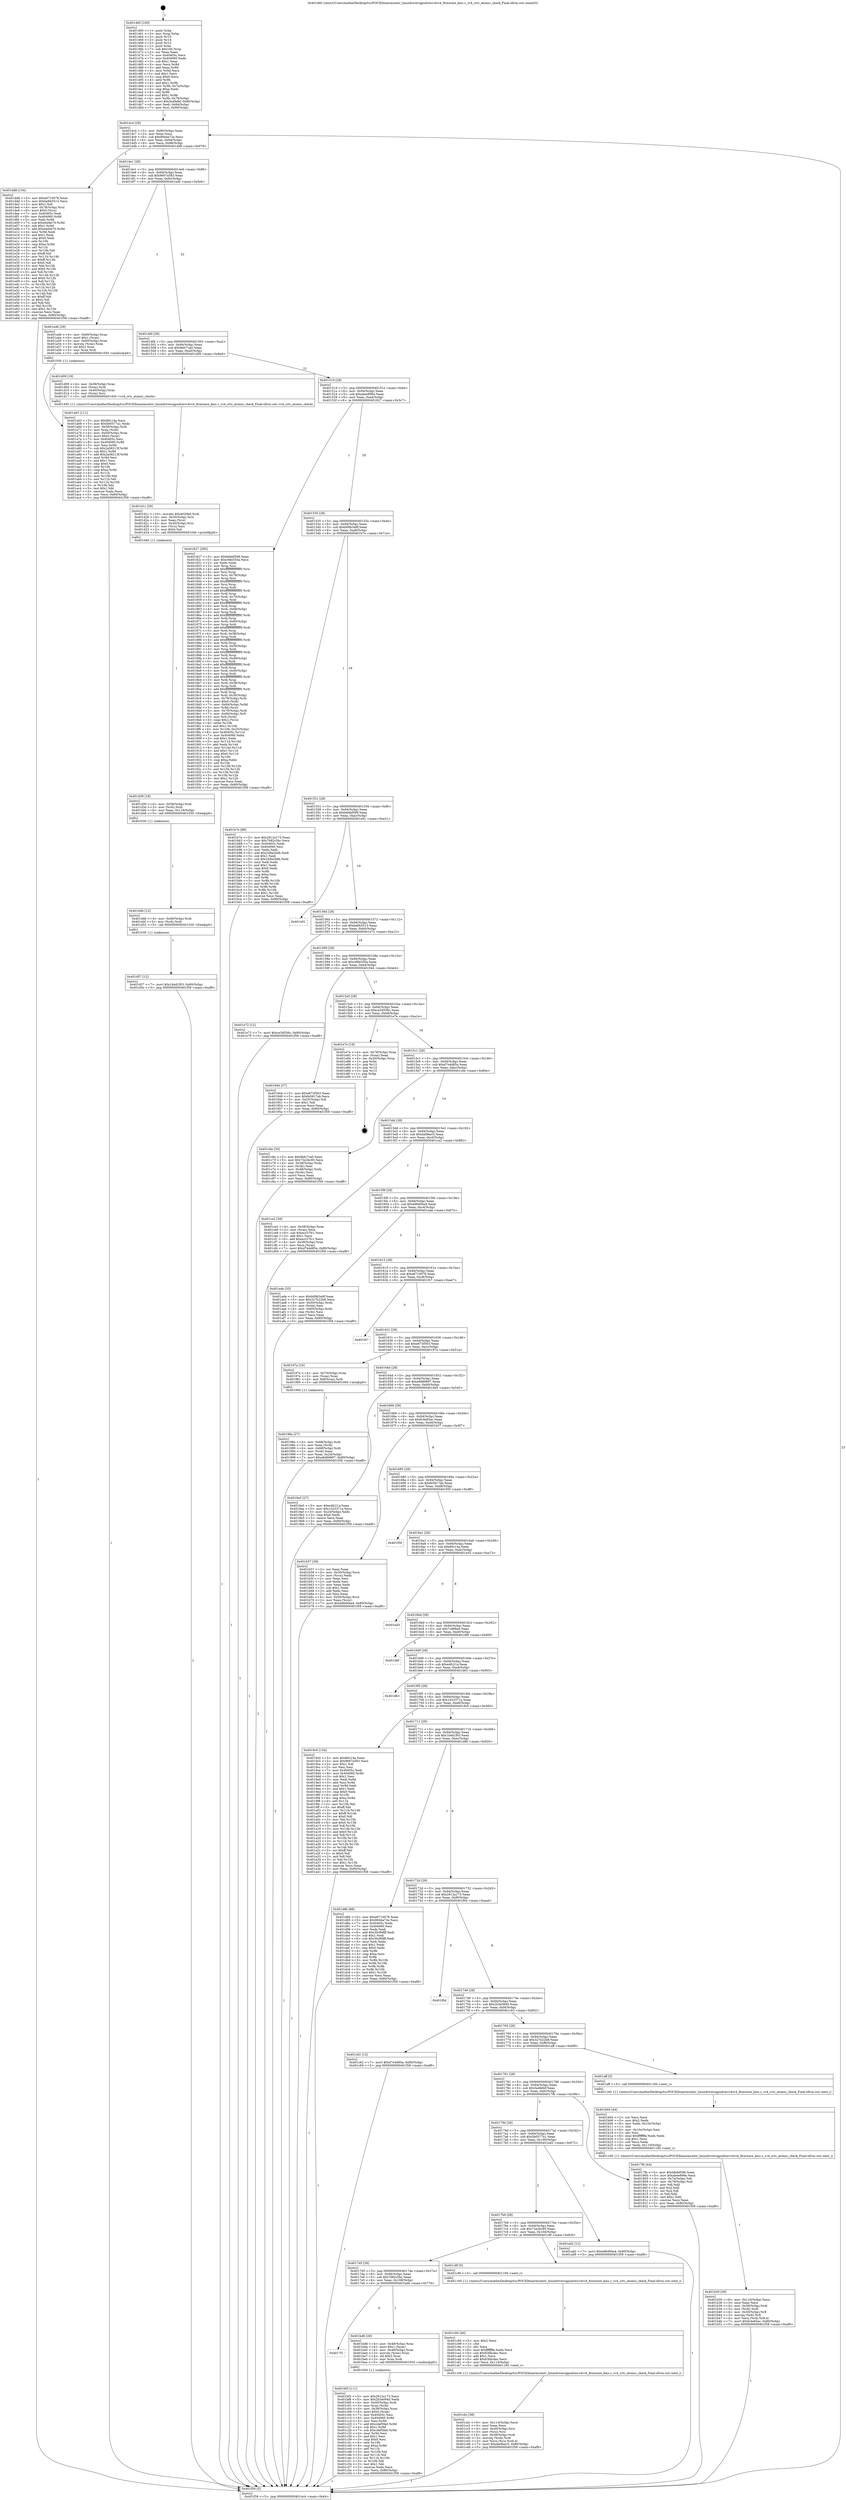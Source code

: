 digraph "0x401460" {
  label = "0x401460 (/mnt/c/Users/mathe/Desktop/tcc/POCII/binaries/extr_linuxdriversgpudrmvc4vc4_firmware_kms.c_vc4_crtc_atomic_check_Final-ollvm.out::main(0))"
  labelloc = "t"
  node[shape=record]

  Entry [label="",width=0.3,height=0.3,shape=circle,fillcolor=black,style=filled]
  "0x4014c4" [label="{
     0x4014c4 [29]\l
     | [instrs]\l
     &nbsp;&nbsp;0x4014c4 \<+3\>: mov -0x80(%rbp),%eax\l
     &nbsp;&nbsp;0x4014c7 \<+2\>: mov %eax,%ecx\l
     &nbsp;&nbsp;0x4014c9 \<+6\>: sub $0x90d4a72e,%ecx\l
     &nbsp;&nbsp;0x4014cf \<+6\>: mov %eax,-0x94(%rbp)\l
     &nbsp;&nbsp;0x4014d5 \<+6\>: mov %ecx,-0x98(%rbp)\l
     &nbsp;&nbsp;0x4014db \<+6\>: je 0000000000401dd8 \<main+0x978\>\l
  }"]
  "0x401dd8" [label="{
     0x401dd8 [154]\l
     | [instrs]\l
     &nbsp;&nbsp;0x401dd8 \<+5\>: mov $0xe6710078,%eax\l
     &nbsp;&nbsp;0x401ddd \<+5\>: mov $0xbe6b5513,%ecx\l
     &nbsp;&nbsp;0x401de2 \<+2\>: mov $0x1,%dl\l
     &nbsp;&nbsp;0x401de4 \<+4\>: mov -0x78(%rbp),%rsi\l
     &nbsp;&nbsp;0x401de8 \<+6\>: movl $0x0,(%rsi)\l
     &nbsp;&nbsp;0x401dee \<+7\>: mov 0x40405c,%edi\l
     &nbsp;&nbsp;0x401df5 \<+8\>: mov 0x404060,%r8d\l
     &nbsp;&nbsp;0x401dfd \<+3\>: mov %edi,%r9d\l
     &nbsp;&nbsp;0x401e00 \<+7\>: sub $0xe4d4e70,%r9d\l
     &nbsp;&nbsp;0x401e07 \<+4\>: sub $0x1,%r9d\l
     &nbsp;&nbsp;0x401e0b \<+7\>: add $0xe4d4e70,%r9d\l
     &nbsp;&nbsp;0x401e12 \<+4\>: imul %r9d,%edi\l
     &nbsp;&nbsp;0x401e16 \<+3\>: and $0x1,%edi\l
     &nbsp;&nbsp;0x401e19 \<+3\>: cmp $0x0,%edi\l
     &nbsp;&nbsp;0x401e1c \<+4\>: sete %r10b\l
     &nbsp;&nbsp;0x401e20 \<+4\>: cmp $0xa,%r8d\l
     &nbsp;&nbsp;0x401e24 \<+4\>: setl %r11b\l
     &nbsp;&nbsp;0x401e28 \<+3\>: mov %r10b,%bl\l
     &nbsp;&nbsp;0x401e2b \<+3\>: xor $0xff,%bl\l
     &nbsp;&nbsp;0x401e2e \<+3\>: mov %r11b,%r14b\l
     &nbsp;&nbsp;0x401e31 \<+4\>: xor $0xff,%r14b\l
     &nbsp;&nbsp;0x401e35 \<+3\>: xor $0x0,%dl\l
     &nbsp;&nbsp;0x401e38 \<+3\>: mov %bl,%r15b\l
     &nbsp;&nbsp;0x401e3b \<+4\>: and $0x0,%r15b\l
     &nbsp;&nbsp;0x401e3f \<+3\>: and %dl,%r10b\l
     &nbsp;&nbsp;0x401e42 \<+3\>: mov %r14b,%r12b\l
     &nbsp;&nbsp;0x401e45 \<+4\>: and $0x0,%r12b\l
     &nbsp;&nbsp;0x401e49 \<+3\>: and %dl,%r11b\l
     &nbsp;&nbsp;0x401e4c \<+3\>: or %r10b,%r15b\l
     &nbsp;&nbsp;0x401e4f \<+3\>: or %r11b,%r12b\l
     &nbsp;&nbsp;0x401e52 \<+3\>: xor %r12b,%r15b\l
     &nbsp;&nbsp;0x401e55 \<+3\>: or %r14b,%bl\l
     &nbsp;&nbsp;0x401e58 \<+3\>: xor $0xff,%bl\l
     &nbsp;&nbsp;0x401e5b \<+3\>: or $0x0,%dl\l
     &nbsp;&nbsp;0x401e5e \<+2\>: and %dl,%bl\l
     &nbsp;&nbsp;0x401e60 \<+3\>: or %bl,%r15b\l
     &nbsp;&nbsp;0x401e63 \<+4\>: test $0x1,%r15b\l
     &nbsp;&nbsp;0x401e67 \<+3\>: cmovne %ecx,%eax\l
     &nbsp;&nbsp;0x401e6a \<+3\>: mov %eax,-0x80(%rbp)\l
     &nbsp;&nbsp;0x401e6d \<+5\>: jmp 0000000000401f58 \<main+0xaf8\>\l
  }"]
  "0x4014e1" [label="{
     0x4014e1 [28]\l
     | [instrs]\l
     &nbsp;&nbsp;0x4014e1 \<+5\>: jmp 00000000004014e6 \<main+0x86\>\l
     &nbsp;&nbsp;0x4014e6 \<+6\>: mov -0x94(%rbp),%eax\l
     &nbsp;&nbsp;0x4014ec \<+5\>: sub $0x9667a583,%eax\l
     &nbsp;&nbsp;0x4014f1 \<+6\>: mov %eax,-0x9c(%rbp)\l
     &nbsp;&nbsp;0x4014f7 \<+6\>: je 0000000000401a46 \<main+0x5e6\>\l
  }"]
  Exit [label="",width=0.3,height=0.3,shape=circle,fillcolor=black,style=filled,peripheries=2]
  "0x401a46" [label="{
     0x401a46 [29]\l
     | [instrs]\l
     &nbsp;&nbsp;0x401a46 \<+4\>: mov -0x60(%rbp),%rax\l
     &nbsp;&nbsp;0x401a4a \<+6\>: movl $0x1,(%rax)\l
     &nbsp;&nbsp;0x401a50 \<+4\>: mov -0x60(%rbp),%rax\l
     &nbsp;&nbsp;0x401a54 \<+3\>: movslq (%rax),%rax\l
     &nbsp;&nbsp;0x401a57 \<+4\>: shl $0x2,%rax\l
     &nbsp;&nbsp;0x401a5b \<+3\>: mov %rax,%rdi\l
     &nbsp;&nbsp;0x401a5e \<+5\>: call 0000000000401050 \<malloc@plt\>\l
     | [calls]\l
     &nbsp;&nbsp;0x401050 \{1\} (unknown)\l
  }"]
  "0x4014fd" [label="{
     0x4014fd [28]\l
     | [instrs]\l
     &nbsp;&nbsp;0x4014fd \<+5\>: jmp 0000000000401502 \<main+0xa2\>\l
     &nbsp;&nbsp;0x401502 \<+6\>: mov -0x94(%rbp),%eax\l
     &nbsp;&nbsp;0x401508 \<+5\>: sub $0x9bfc7ca0,%eax\l
     &nbsp;&nbsp;0x40150d \<+6\>: mov %eax,-0xa0(%rbp)\l
     &nbsp;&nbsp;0x401513 \<+6\>: je 0000000000401d09 \<main+0x8a9\>\l
  }"]
  "0x401d57" [label="{
     0x401d57 [12]\l
     | [instrs]\l
     &nbsp;&nbsp;0x401d57 \<+7\>: movl $0x1b4d1f03,-0x80(%rbp)\l
     &nbsp;&nbsp;0x401d5e \<+5\>: jmp 0000000000401f58 \<main+0xaf8\>\l
  }"]
  "0x401d09" [label="{
     0x401d09 [19]\l
     | [instrs]\l
     &nbsp;&nbsp;0x401d09 \<+4\>: mov -0x58(%rbp),%rax\l
     &nbsp;&nbsp;0x401d0d \<+3\>: mov (%rax),%rdi\l
     &nbsp;&nbsp;0x401d10 \<+4\>: mov -0x40(%rbp),%rax\l
     &nbsp;&nbsp;0x401d14 \<+3\>: mov (%rax),%rsi\l
     &nbsp;&nbsp;0x401d17 \<+5\>: call 0000000000401450 \<vc4_crtc_atomic_check\>\l
     | [calls]\l
     &nbsp;&nbsp;0x401450 \{1\} (/mnt/c/Users/mathe/Desktop/tcc/POCII/binaries/extr_linuxdriversgpudrmvc4vc4_firmware_kms.c_vc4_crtc_atomic_check_Final-ollvm.out::vc4_crtc_atomic_check)\l
  }"]
  "0x401519" [label="{
     0x401519 [28]\l
     | [instrs]\l
     &nbsp;&nbsp;0x401519 \<+5\>: jmp 000000000040151e \<main+0xbe\>\l
     &nbsp;&nbsp;0x40151e \<+6\>: mov -0x94(%rbp),%eax\l
     &nbsp;&nbsp;0x401524 \<+5\>: sub $0xabee896e,%eax\l
     &nbsp;&nbsp;0x401529 \<+6\>: mov %eax,-0xa4(%rbp)\l
     &nbsp;&nbsp;0x40152f \<+6\>: je 0000000000401827 \<main+0x3c7\>\l
  }"]
  "0x401d4b" [label="{
     0x401d4b [12]\l
     | [instrs]\l
     &nbsp;&nbsp;0x401d4b \<+4\>: mov -0x40(%rbp),%rdi\l
     &nbsp;&nbsp;0x401d4f \<+3\>: mov (%rdi),%rdi\l
     &nbsp;&nbsp;0x401d52 \<+5\>: call 0000000000401030 \<free@plt\>\l
     | [calls]\l
     &nbsp;&nbsp;0x401030 \{1\} (unknown)\l
  }"]
  "0x401827" [label="{
     0x401827 [285]\l
     | [instrs]\l
     &nbsp;&nbsp;0x401827 \<+5\>: mov $0xb6ebf598,%eax\l
     &nbsp;&nbsp;0x40182c \<+5\>: mov $0xc68e550a,%ecx\l
     &nbsp;&nbsp;0x401831 \<+2\>: xor %edx,%edx\l
     &nbsp;&nbsp;0x401833 \<+3\>: mov %rsp,%rsi\l
     &nbsp;&nbsp;0x401836 \<+4\>: add $0xfffffffffffffff0,%rsi\l
     &nbsp;&nbsp;0x40183a \<+3\>: mov %rsi,%rsp\l
     &nbsp;&nbsp;0x40183d \<+4\>: mov %rsi,-0x78(%rbp)\l
     &nbsp;&nbsp;0x401841 \<+3\>: mov %rsp,%rsi\l
     &nbsp;&nbsp;0x401844 \<+4\>: add $0xfffffffffffffff0,%rsi\l
     &nbsp;&nbsp;0x401848 \<+3\>: mov %rsi,%rsp\l
     &nbsp;&nbsp;0x40184b \<+3\>: mov %rsp,%rdi\l
     &nbsp;&nbsp;0x40184e \<+4\>: add $0xfffffffffffffff0,%rdi\l
     &nbsp;&nbsp;0x401852 \<+3\>: mov %rdi,%rsp\l
     &nbsp;&nbsp;0x401855 \<+4\>: mov %rdi,-0x70(%rbp)\l
     &nbsp;&nbsp;0x401859 \<+3\>: mov %rsp,%rdi\l
     &nbsp;&nbsp;0x40185c \<+4\>: add $0xfffffffffffffff0,%rdi\l
     &nbsp;&nbsp;0x401860 \<+3\>: mov %rdi,%rsp\l
     &nbsp;&nbsp;0x401863 \<+4\>: mov %rdi,-0x68(%rbp)\l
     &nbsp;&nbsp;0x401867 \<+3\>: mov %rsp,%rdi\l
     &nbsp;&nbsp;0x40186a \<+4\>: add $0xfffffffffffffff0,%rdi\l
     &nbsp;&nbsp;0x40186e \<+3\>: mov %rdi,%rsp\l
     &nbsp;&nbsp;0x401871 \<+4\>: mov %rdi,-0x60(%rbp)\l
     &nbsp;&nbsp;0x401875 \<+3\>: mov %rsp,%rdi\l
     &nbsp;&nbsp;0x401878 \<+4\>: add $0xfffffffffffffff0,%rdi\l
     &nbsp;&nbsp;0x40187c \<+3\>: mov %rdi,%rsp\l
     &nbsp;&nbsp;0x40187f \<+4\>: mov %rdi,-0x58(%rbp)\l
     &nbsp;&nbsp;0x401883 \<+3\>: mov %rsp,%rdi\l
     &nbsp;&nbsp;0x401886 \<+4\>: add $0xfffffffffffffff0,%rdi\l
     &nbsp;&nbsp;0x40188a \<+3\>: mov %rdi,%rsp\l
     &nbsp;&nbsp;0x40188d \<+4\>: mov %rdi,-0x50(%rbp)\l
     &nbsp;&nbsp;0x401891 \<+3\>: mov %rsp,%rdi\l
     &nbsp;&nbsp;0x401894 \<+4\>: add $0xfffffffffffffff0,%rdi\l
     &nbsp;&nbsp;0x401898 \<+3\>: mov %rdi,%rsp\l
     &nbsp;&nbsp;0x40189b \<+4\>: mov %rdi,-0x48(%rbp)\l
     &nbsp;&nbsp;0x40189f \<+3\>: mov %rsp,%rdi\l
     &nbsp;&nbsp;0x4018a2 \<+4\>: add $0xfffffffffffffff0,%rdi\l
     &nbsp;&nbsp;0x4018a6 \<+3\>: mov %rdi,%rsp\l
     &nbsp;&nbsp;0x4018a9 \<+4\>: mov %rdi,-0x40(%rbp)\l
     &nbsp;&nbsp;0x4018ad \<+3\>: mov %rsp,%rdi\l
     &nbsp;&nbsp;0x4018b0 \<+4\>: add $0xfffffffffffffff0,%rdi\l
     &nbsp;&nbsp;0x4018b4 \<+3\>: mov %rdi,%rsp\l
     &nbsp;&nbsp;0x4018b7 \<+4\>: mov %rdi,-0x38(%rbp)\l
     &nbsp;&nbsp;0x4018bb \<+3\>: mov %rsp,%rdi\l
     &nbsp;&nbsp;0x4018be \<+4\>: add $0xfffffffffffffff0,%rdi\l
     &nbsp;&nbsp;0x4018c2 \<+3\>: mov %rdi,%rsp\l
     &nbsp;&nbsp;0x4018c5 \<+4\>: mov %rdi,-0x30(%rbp)\l
     &nbsp;&nbsp;0x4018c9 \<+4\>: mov -0x78(%rbp),%rdi\l
     &nbsp;&nbsp;0x4018cd \<+6\>: movl $0x0,(%rdi)\l
     &nbsp;&nbsp;0x4018d3 \<+7\>: mov -0x84(%rbp),%r8d\l
     &nbsp;&nbsp;0x4018da \<+3\>: mov %r8d,(%rsi)\l
     &nbsp;&nbsp;0x4018dd \<+4\>: mov -0x70(%rbp),%rdi\l
     &nbsp;&nbsp;0x4018e1 \<+7\>: mov -0x90(%rbp),%r9\l
     &nbsp;&nbsp;0x4018e8 \<+3\>: mov %r9,(%rdi)\l
     &nbsp;&nbsp;0x4018eb \<+3\>: cmpl $0x2,(%rsi)\l
     &nbsp;&nbsp;0x4018ee \<+4\>: setne %r10b\l
     &nbsp;&nbsp;0x4018f2 \<+4\>: and $0x1,%r10b\l
     &nbsp;&nbsp;0x4018f6 \<+4\>: mov %r10b,-0x25(%rbp)\l
     &nbsp;&nbsp;0x4018fa \<+8\>: mov 0x40405c,%r11d\l
     &nbsp;&nbsp;0x401902 \<+7\>: mov 0x404060,%ebx\l
     &nbsp;&nbsp;0x401909 \<+3\>: sub $0x1,%edx\l
     &nbsp;&nbsp;0x40190c \<+3\>: mov %r11d,%r14d\l
     &nbsp;&nbsp;0x40190f \<+3\>: add %edx,%r14d\l
     &nbsp;&nbsp;0x401912 \<+4\>: imul %r14d,%r11d\l
     &nbsp;&nbsp;0x401916 \<+4\>: and $0x1,%r11d\l
     &nbsp;&nbsp;0x40191a \<+4\>: cmp $0x0,%r11d\l
     &nbsp;&nbsp;0x40191e \<+4\>: sete %r10b\l
     &nbsp;&nbsp;0x401922 \<+3\>: cmp $0xa,%ebx\l
     &nbsp;&nbsp;0x401925 \<+4\>: setl %r15b\l
     &nbsp;&nbsp;0x401929 \<+3\>: mov %r10b,%r12b\l
     &nbsp;&nbsp;0x40192c \<+3\>: and %r15b,%r12b\l
     &nbsp;&nbsp;0x40192f \<+3\>: xor %r15b,%r10b\l
     &nbsp;&nbsp;0x401932 \<+3\>: or %r10b,%r12b\l
     &nbsp;&nbsp;0x401935 \<+4\>: test $0x1,%r12b\l
     &nbsp;&nbsp;0x401939 \<+3\>: cmovne %ecx,%eax\l
     &nbsp;&nbsp;0x40193c \<+3\>: mov %eax,-0x80(%rbp)\l
     &nbsp;&nbsp;0x40193f \<+5\>: jmp 0000000000401f58 \<main+0xaf8\>\l
  }"]
  "0x401535" [label="{
     0x401535 [28]\l
     | [instrs]\l
     &nbsp;&nbsp;0x401535 \<+5\>: jmp 000000000040153a \<main+0xda\>\l
     &nbsp;&nbsp;0x40153a \<+6\>: mov -0x94(%rbp),%eax\l
     &nbsp;&nbsp;0x401540 \<+5\>: sub $0xb09b3a9f,%eax\l
     &nbsp;&nbsp;0x401545 \<+6\>: mov %eax,-0xa8(%rbp)\l
     &nbsp;&nbsp;0x40154b \<+6\>: je 0000000000401b7e \<main+0x71e\>\l
  }"]
  "0x401d39" [label="{
     0x401d39 [18]\l
     | [instrs]\l
     &nbsp;&nbsp;0x401d39 \<+4\>: mov -0x58(%rbp),%rdi\l
     &nbsp;&nbsp;0x401d3d \<+3\>: mov (%rdi),%rdi\l
     &nbsp;&nbsp;0x401d40 \<+6\>: mov %eax,-0x118(%rbp)\l
     &nbsp;&nbsp;0x401d46 \<+5\>: call 0000000000401030 \<free@plt\>\l
     | [calls]\l
     &nbsp;&nbsp;0x401030 \{1\} (unknown)\l
  }"]
  "0x401b7e" [label="{
     0x401b7e [88]\l
     | [instrs]\l
     &nbsp;&nbsp;0x401b7e \<+5\>: mov $0x2912a173,%eax\l
     &nbsp;&nbsp;0x401b83 \<+5\>: mov $0x7682c5bc,%ecx\l
     &nbsp;&nbsp;0x401b88 \<+7\>: mov 0x40405c,%edx\l
     &nbsp;&nbsp;0x401b8f \<+7\>: mov 0x404060,%esi\l
     &nbsp;&nbsp;0x401b96 \<+2\>: mov %edx,%edi\l
     &nbsp;&nbsp;0x401b98 \<+6\>: add $0x249a2bdb,%edi\l
     &nbsp;&nbsp;0x401b9e \<+3\>: sub $0x1,%edi\l
     &nbsp;&nbsp;0x401ba1 \<+6\>: sub $0x249a2bdb,%edi\l
     &nbsp;&nbsp;0x401ba7 \<+3\>: imul %edi,%edx\l
     &nbsp;&nbsp;0x401baa \<+3\>: and $0x1,%edx\l
     &nbsp;&nbsp;0x401bad \<+3\>: cmp $0x0,%edx\l
     &nbsp;&nbsp;0x401bb0 \<+4\>: sete %r8b\l
     &nbsp;&nbsp;0x401bb4 \<+3\>: cmp $0xa,%esi\l
     &nbsp;&nbsp;0x401bb7 \<+4\>: setl %r9b\l
     &nbsp;&nbsp;0x401bbb \<+3\>: mov %r8b,%r10b\l
     &nbsp;&nbsp;0x401bbe \<+3\>: and %r9b,%r10b\l
     &nbsp;&nbsp;0x401bc1 \<+3\>: xor %r9b,%r8b\l
     &nbsp;&nbsp;0x401bc4 \<+3\>: or %r8b,%r10b\l
     &nbsp;&nbsp;0x401bc7 \<+4\>: test $0x1,%r10b\l
     &nbsp;&nbsp;0x401bcb \<+3\>: cmovne %ecx,%eax\l
     &nbsp;&nbsp;0x401bce \<+3\>: mov %eax,-0x80(%rbp)\l
     &nbsp;&nbsp;0x401bd1 \<+5\>: jmp 0000000000401f58 \<main+0xaf8\>\l
  }"]
  "0x401551" [label="{
     0x401551 [28]\l
     | [instrs]\l
     &nbsp;&nbsp;0x401551 \<+5\>: jmp 0000000000401556 \<main+0xf6\>\l
     &nbsp;&nbsp;0x401556 \<+6\>: mov -0x94(%rbp),%eax\l
     &nbsp;&nbsp;0x40155c \<+5\>: sub $0xb6ebf598,%eax\l
     &nbsp;&nbsp;0x401561 \<+6\>: mov %eax,-0xac(%rbp)\l
     &nbsp;&nbsp;0x401567 \<+6\>: je 0000000000401e91 \<main+0xa31\>\l
  }"]
  "0x401d1c" [label="{
     0x401d1c [29]\l
     | [instrs]\l
     &nbsp;&nbsp;0x401d1c \<+10\>: movabs $0x4020b6,%rdi\l
     &nbsp;&nbsp;0x401d26 \<+4\>: mov -0x30(%rbp),%rsi\l
     &nbsp;&nbsp;0x401d2a \<+2\>: mov %eax,(%rsi)\l
     &nbsp;&nbsp;0x401d2c \<+4\>: mov -0x30(%rbp),%rsi\l
     &nbsp;&nbsp;0x401d30 \<+2\>: mov (%rsi),%esi\l
     &nbsp;&nbsp;0x401d32 \<+2\>: mov $0x0,%al\l
     &nbsp;&nbsp;0x401d34 \<+5\>: call 0000000000401040 \<printf@plt\>\l
     | [calls]\l
     &nbsp;&nbsp;0x401040 \{1\} (unknown)\l
  }"]
  "0x401e91" [label="{
     0x401e91\l
  }", style=dashed]
  "0x40156d" [label="{
     0x40156d [28]\l
     | [instrs]\l
     &nbsp;&nbsp;0x40156d \<+5\>: jmp 0000000000401572 \<main+0x112\>\l
     &nbsp;&nbsp;0x401572 \<+6\>: mov -0x94(%rbp),%eax\l
     &nbsp;&nbsp;0x401578 \<+5\>: sub $0xbe6b5513,%eax\l
     &nbsp;&nbsp;0x40157d \<+6\>: mov %eax,-0xb0(%rbp)\l
     &nbsp;&nbsp;0x401583 \<+6\>: je 0000000000401e72 \<main+0xa12\>\l
  }"]
  "0x401cbc" [label="{
     0x401cbc [38]\l
     | [instrs]\l
     &nbsp;&nbsp;0x401cbc \<+6\>: mov -0x114(%rbp),%ecx\l
     &nbsp;&nbsp;0x401cc2 \<+3\>: imul %eax,%ecx\l
     &nbsp;&nbsp;0x401cc5 \<+4\>: mov -0x40(%rbp),%rsi\l
     &nbsp;&nbsp;0x401cc9 \<+3\>: mov (%rsi),%rsi\l
     &nbsp;&nbsp;0x401ccc \<+4\>: mov -0x38(%rbp),%rdi\l
     &nbsp;&nbsp;0x401cd0 \<+3\>: movslq (%rdi),%rdi\l
     &nbsp;&nbsp;0x401cd3 \<+3\>: mov %ecx,(%rsi,%rdi,4)\l
     &nbsp;&nbsp;0x401cd6 \<+7\>: movl $0xda0feec5,-0x80(%rbp)\l
     &nbsp;&nbsp;0x401cdd \<+5\>: jmp 0000000000401f58 \<main+0xaf8\>\l
  }"]
  "0x401e72" [label="{
     0x401e72 [12]\l
     | [instrs]\l
     &nbsp;&nbsp;0x401e72 \<+7\>: movl $0xce3d556c,-0x80(%rbp)\l
     &nbsp;&nbsp;0x401e79 \<+5\>: jmp 0000000000401f58 \<main+0xaf8\>\l
  }"]
  "0x401589" [label="{
     0x401589 [28]\l
     | [instrs]\l
     &nbsp;&nbsp;0x401589 \<+5\>: jmp 000000000040158e \<main+0x12e\>\l
     &nbsp;&nbsp;0x40158e \<+6\>: mov -0x94(%rbp),%eax\l
     &nbsp;&nbsp;0x401594 \<+5\>: sub $0xc68e550a,%eax\l
     &nbsp;&nbsp;0x401599 \<+6\>: mov %eax,-0xb4(%rbp)\l
     &nbsp;&nbsp;0x40159f \<+6\>: je 0000000000401944 \<main+0x4e4\>\l
  }"]
  "0x401c94" [label="{
     0x401c94 [40]\l
     | [instrs]\l
     &nbsp;&nbsp;0x401c94 \<+5\>: mov $0x2,%ecx\l
     &nbsp;&nbsp;0x401c99 \<+1\>: cltd\l
     &nbsp;&nbsp;0x401c9a \<+2\>: idiv %ecx\l
     &nbsp;&nbsp;0x401c9c \<+6\>: imul $0xfffffffe,%edx,%ecx\l
     &nbsp;&nbsp;0x401ca2 \<+6\>: sub $0x63fdcdec,%ecx\l
     &nbsp;&nbsp;0x401ca8 \<+3\>: add $0x1,%ecx\l
     &nbsp;&nbsp;0x401cab \<+6\>: add $0x63fdcdec,%ecx\l
     &nbsp;&nbsp;0x401cb1 \<+6\>: mov %ecx,-0x114(%rbp)\l
     &nbsp;&nbsp;0x401cb7 \<+5\>: call 0000000000401160 \<next_i\>\l
     | [calls]\l
     &nbsp;&nbsp;0x401160 \{1\} (/mnt/c/Users/mathe/Desktop/tcc/POCII/binaries/extr_linuxdriversgpudrmvc4vc4_firmware_kms.c_vc4_crtc_atomic_check_Final-ollvm.out::next_i)\l
  }"]
  "0x401944" [label="{
     0x401944 [27]\l
     | [instrs]\l
     &nbsp;&nbsp;0x401944 \<+5\>: mov $0xe673f563,%eax\l
     &nbsp;&nbsp;0x401949 \<+5\>: mov $0xfe5817ab,%ecx\l
     &nbsp;&nbsp;0x40194e \<+3\>: mov -0x25(%rbp),%dl\l
     &nbsp;&nbsp;0x401951 \<+3\>: test $0x1,%dl\l
     &nbsp;&nbsp;0x401954 \<+3\>: cmovne %ecx,%eax\l
     &nbsp;&nbsp;0x401957 \<+3\>: mov %eax,-0x80(%rbp)\l
     &nbsp;&nbsp;0x40195a \<+5\>: jmp 0000000000401f58 \<main+0xaf8\>\l
  }"]
  "0x4015a5" [label="{
     0x4015a5 [28]\l
     | [instrs]\l
     &nbsp;&nbsp;0x4015a5 \<+5\>: jmp 00000000004015aa \<main+0x14a\>\l
     &nbsp;&nbsp;0x4015aa \<+6\>: mov -0x94(%rbp),%eax\l
     &nbsp;&nbsp;0x4015b0 \<+5\>: sub $0xce3d556c,%eax\l
     &nbsp;&nbsp;0x4015b5 \<+6\>: mov %eax,-0xb8(%rbp)\l
     &nbsp;&nbsp;0x4015bb \<+6\>: je 0000000000401e7e \<main+0xa1e\>\l
  }"]
  "0x401bf3" [label="{
     0x401bf3 [111]\l
     | [instrs]\l
     &nbsp;&nbsp;0x401bf3 \<+5\>: mov $0x2912a173,%ecx\l
     &nbsp;&nbsp;0x401bf8 \<+5\>: mov $0x2b3e0940,%edx\l
     &nbsp;&nbsp;0x401bfd \<+4\>: mov -0x40(%rbp),%rdi\l
     &nbsp;&nbsp;0x401c01 \<+3\>: mov %rax,(%rdi)\l
     &nbsp;&nbsp;0x401c04 \<+4\>: mov -0x38(%rbp),%rax\l
     &nbsp;&nbsp;0x401c08 \<+6\>: movl $0x0,(%rax)\l
     &nbsp;&nbsp;0x401c0e \<+7\>: mov 0x40405c,%esi\l
     &nbsp;&nbsp;0x401c15 \<+8\>: mov 0x404060,%r8d\l
     &nbsp;&nbsp;0x401c1d \<+3\>: mov %esi,%r9d\l
     &nbsp;&nbsp;0x401c20 \<+7\>: add $0xcdef5fa0,%r9d\l
     &nbsp;&nbsp;0x401c27 \<+4\>: sub $0x1,%r9d\l
     &nbsp;&nbsp;0x401c2b \<+7\>: sub $0xcdef5fa0,%r9d\l
     &nbsp;&nbsp;0x401c32 \<+4\>: imul %r9d,%esi\l
     &nbsp;&nbsp;0x401c36 \<+3\>: and $0x1,%esi\l
     &nbsp;&nbsp;0x401c39 \<+3\>: cmp $0x0,%esi\l
     &nbsp;&nbsp;0x401c3c \<+4\>: sete %r10b\l
     &nbsp;&nbsp;0x401c40 \<+4\>: cmp $0xa,%r8d\l
     &nbsp;&nbsp;0x401c44 \<+4\>: setl %r11b\l
     &nbsp;&nbsp;0x401c48 \<+3\>: mov %r10b,%bl\l
     &nbsp;&nbsp;0x401c4b \<+3\>: and %r11b,%bl\l
     &nbsp;&nbsp;0x401c4e \<+3\>: xor %r11b,%r10b\l
     &nbsp;&nbsp;0x401c51 \<+3\>: or %r10b,%bl\l
     &nbsp;&nbsp;0x401c54 \<+3\>: test $0x1,%bl\l
     &nbsp;&nbsp;0x401c57 \<+3\>: cmovne %edx,%ecx\l
     &nbsp;&nbsp;0x401c5a \<+3\>: mov %ecx,-0x80(%rbp)\l
     &nbsp;&nbsp;0x401c5d \<+5\>: jmp 0000000000401f58 \<main+0xaf8\>\l
  }"]
  "0x401e7e" [label="{
     0x401e7e [19]\l
     | [instrs]\l
     &nbsp;&nbsp;0x401e7e \<+4\>: mov -0x78(%rbp),%rax\l
     &nbsp;&nbsp;0x401e82 \<+2\>: mov (%rax),%eax\l
     &nbsp;&nbsp;0x401e84 \<+4\>: lea -0x20(%rbp),%rsp\l
     &nbsp;&nbsp;0x401e88 \<+1\>: pop %rbx\l
     &nbsp;&nbsp;0x401e89 \<+2\>: pop %r12\l
     &nbsp;&nbsp;0x401e8b \<+2\>: pop %r14\l
     &nbsp;&nbsp;0x401e8d \<+2\>: pop %r15\l
     &nbsp;&nbsp;0x401e8f \<+1\>: pop %rbp\l
     &nbsp;&nbsp;0x401e90 \<+1\>: ret\l
  }"]
  "0x4015c1" [label="{
     0x4015c1 [28]\l
     | [instrs]\l
     &nbsp;&nbsp;0x4015c1 \<+5\>: jmp 00000000004015c6 \<main+0x166\>\l
     &nbsp;&nbsp;0x4015c6 \<+6\>: mov -0x94(%rbp),%eax\l
     &nbsp;&nbsp;0x4015cc \<+5\>: sub $0xd7e4d85a,%eax\l
     &nbsp;&nbsp;0x4015d1 \<+6\>: mov %eax,-0xbc(%rbp)\l
     &nbsp;&nbsp;0x4015d7 \<+6\>: je 0000000000401c6e \<main+0x80e\>\l
  }"]
  "0x4017f1" [label="{
     0x4017f1\l
  }", style=dashed]
  "0x401c6e" [label="{
     0x401c6e [33]\l
     | [instrs]\l
     &nbsp;&nbsp;0x401c6e \<+5\>: mov $0x9bfc7ca0,%eax\l
     &nbsp;&nbsp;0x401c73 \<+5\>: mov $0x72e2bc95,%ecx\l
     &nbsp;&nbsp;0x401c78 \<+4\>: mov -0x38(%rbp),%rdx\l
     &nbsp;&nbsp;0x401c7c \<+2\>: mov (%rdx),%esi\l
     &nbsp;&nbsp;0x401c7e \<+4\>: mov -0x48(%rbp),%rdx\l
     &nbsp;&nbsp;0x401c82 \<+2\>: cmp (%rdx),%esi\l
     &nbsp;&nbsp;0x401c84 \<+3\>: cmovl %ecx,%eax\l
     &nbsp;&nbsp;0x401c87 \<+3\>: mov %eax,-0x80(%rbp)\l
     &nbsp;&nbsp;0x401c8a \<+5\>: jmp 0000000000401f58 \<main+0xaf8\>\l
  }"]
  "0x4015dd" [label="{
     0x4015dd [28]\l
     | [instrs]\l
     &nbsp;&nbsp;0x4015dd \<+5\>: jmp 00000000004015e2 \<main+0x182\>\l
     &nbsp;&nbsp;0x4015e2 \<+6\>: mov -0x94(%rbp),%eax\l
     &nbsp;&nbsp;0x4015e8 \<+5\>: sub $0xda0feec5,%eax\l
     &nbsp;&nbsp;0x4015ed \<+6\>: mov %eax,-0xc0(%rbp)\l
     &nbsp;&nbsp;0x4015f3 \<+6\>: je 0000000000401ce2 \<main+0x882\>\l
  }"]
  "0x401bd6" [label="{
     0x401bd6 [29]\l
     | [instrs]\l
     &nbsp;&nbsp;0x401bd6 \<+4\>: mov -0x48(%rbp),%rax\l
     &nbsp;&nbsp;0x401bda \<+6\>: movl $0x1,(%rax)\l
     &nbsp;&nbsp;0x401be0 \<+4\>: mov -0x48(%rbp),%rax\l
     &nbsp;&nbsp;0x401be4 \<+3\>: movslq (%rax),%rax\l
     &nbsp;&nbsp;0x401be7 \<+4\>: shl $0x2,%rax\l
     &nbsp;&nbsp;0x401beb \<+3\>: mov %rax,%rdi\l
     &nbsp;&nbsp;0x401bee \<+5\>: call 0000000000401050 \<malloc@plt\>\l
     | [calls]\l
     &nbsp;&nbsp;0x401050 \{1\} (unknown)\l
  }"]
  "0x401ce2" [label="{
     0x401ce2 [39]\l
     | [instrs]\l
     &nbsp;&nbsp;0x401ce2 \<+4\>: mov -0x38(%rbp),%rax\l
     &nbsp;&nbsp;0x401ce6 \<+2\>: mov (%rax),%ecx\l
     &nbsp;&nbsp;0x401ce8 \<+6\>: sub $0xecc37fc1,%ecx\l
     &nbsp;&nbsp;0x401cee \<+3\>: add $0x1,%ecx\l
     &nbsp;&nbsp;0x401cf1 \<+6\>: add $0xecc37fc1,%ecx\l
     &nbsp;&nbsp;0x401cf7 \<+4\>: mov -0x38(%rbp),%rax\l
     &nbsp;&nbsp;0x401cfb \<+2\>: mov %ecx,(%rax)\l
     &nbsp;&nbsp;0x401cfd \<+7\>: movl $0xd7e4d85a,-0x80(%rbp)\l
     &nbsp;&nbsp;0x401d04 \<+5\>: jmp 0000000000401f58 \<main+0xaf8\>\l
  }"]
  "0x4015f9" [label="{
     0x4015f9 [28]\l
     | [instrs]\l
     &nbsp;&nbsp;0x4015f9 \<+5\>: jmp 00000000004015fe \<main+0x19e\>\l
     &nbsp;&nbsp;0x4015fe \<+6\>: mov -0x94(%rbp),%eax\l
     &nbsp;&nbsp;0x401604 \<+5\>: sub $0xdd6d94a4,%eax\l
     &nbsp;&nbsp;0x401609 \<+6\>: mov %eax,-0xc4(%rbp)\l
     &nbsp;&nbsp;0x40160f \<+6\>: je 0000000000401ade \<main+0x67e\>\l
  }"]
  "0x4017d5" [label="{
     0x4017d5 [28]\l
     | [instrs]\l
     &nbsp;&nbsp;0x4017d5 \<+5\>: jmp 00000000004017da \<main+0x37a\>\l
     &nbsp;&nbsp;0x4017da \<+6\>: mov -0x94(%rbp),%eax\l
     &nbsp;&nbsp;0x4017e0 \<+5\>: sub $0x7682c5bc,%eax\l
     &nbsp;&nbsp;0x4017e5 \<+6\>: mov %eax,-0x108(%rbp)\l
     &nbsp;&nbsp;0x4017eb \<+6\>: je 0000000000401bd6 \<main+0x776\>\l
  }"]
  "0x401ade" [label="{
     0x401ade [33]\l
     | [instrs]\l
     &nbsp;&nbsp;0x401ade \<+5\>: mov $0xb09b3a9f,%eax\l
     &nbsp;&nbsp;0x401ae3 \<+5\>: mov $0x327b22b8,%ecx\l
     &nbsp;&nbsp;0x401ae8 \<+4\>: mov -0x50(%rbp),%rdx\l
     &nbsp;&nbsp;0x401aec \<+2\>: mov (%rdx),%esi\l
     &nbsp;&nbsp;0x401aee \<+4\>: mov -0x60(%rbp),%rdx\l
     &nbsp;&nbsp;0x401af2 \<+2\>: cmp (%rdx),%esi\l
     &nbsp;&nbsp;0x401af4 \<+3\>: cmovl %ecx,%eax\l
     &nbsp;&nbsp;0x401af7 \<+3\>: mov %eax,-0x80(%rbp)\l
     &nbsp;&nbsp;0x401afa \<+5\>: jmp 0000000000401f58 \<main+0xaf8\>\l
  }"]
  "0x401615" [label="{
     0x401615 [28]\l
     | [instrs]\l
     &nbsp;&nbsp;0x401615 \<+5\>: jmp 000000000040161a \<main+0x1ba\>\l
     &nbsp;&nbsp;0x40161a \<+6\>: mov -0x94(%rbp),%eax\l
     &nbsp;&nbsp;0x401620 \<+5\>: sub $0xe6710078,%eax\l
     &nbsp;&nbsp;0x401625 \<+6\>: mov %eax,-0xc8(%rbp)\l
     &nbsp;&nbsp;0x40162b \<+6\>: je 0000000000401f47 \<main+0xae7\>\l
  }"]
  "0x401c8f" [label="{
     0x401c8f [5]\l
     | [instrs]\l
     &nbsp;&nbsp;0x401c8f \<+5\>: call 0000000000401160 \<next_i\>\l
     | [calls]\l
     &nbsp;&nbsp;0x401160 \{1\} (/mnt/c/Users/mathe/Desktop/tcc/POCII/binaries/extr_linuxdriversgpudrmvc4vc4_firmware_kms.c_vc4_crtc_atomic_check_Final-ollvm.out::next_i)\l
  }"]
  "0x401f47" [label="{
     0x401f47\l
  }", style=dashed]
  "0x401631" [label="{
     0x401631 [28]\l
     | [instrs]\l
     &nbsp;&nbsp;0x401631 \<+5\>: jmp 0000000000401636 \<main+0x1d6\>\l
     &nbsp;&nbsp;0x401636 \<+6\>: mov -0x94(%rbp),%eax\l
     &nbsp;&nbsp;0x40163c \<+5\>: sub $0xe673f563,%eax\l
     &nbsp;&nbsp;0x401641 \<+6\>: mov %eax,-0xcc(%rbp)\l
     &nbsp;&nbsp;0x401647 \<+6\>: je 000000000040197a \<main+0x51a\>\l
  }"]
  "0x401b30" [label="{
     0x401b30 [39]\l
     | [instrs]\l
     &nbsp;&nbsp;0x401b30 \<+6\>: mov -0x110(%rbp),%ecx\l
     &nbsp;&nbsp;0x401b36 \<+3\>: imul %eax,%ecx\l
     &nbsp;&nbsp;0x401b39 \<+4\>: mov -0x58(%rbp),%rdi\l
     &nbsp;&nbsp;0x401b3d \<+3\>: mov (%rdi),%rdi\l
     &nbsp;&nbsp;0x401b40 \<+4\>: mov -0x50(%rbp),%r8\l
     &nbsp;&nbsp;0x401b44 \<+3\>: movslq (%r8),%r8\l
     &nbsp;&nbsp;0x401b47 \<+4\>: mov %ecx,(%rdi,%r8,4)\l
     &nbsp;&nbsp;0x401b4b \<+7\>: movl $0xfc4e65ac,-0x80(%rbp)\l
     &nbsp;&nbsp;0x401b52 \<+5\>: jmp 0000000000401f58 \<main+0xaf8\>\l
  }"]
  "0x40197a" [label="{
     0x40197a [16]\l
     | [instrs]\l
     &nbsp;&nbsp;0x40197a \<+4\>: mov -0x70(%rbp),%rax\l
     &nbsp;&nbsp;0x40197e \<+3\>: mov (%rax),%rax\l
     &nbsp;&nbsp;0x401981 \<+4\>: mov 0x8(%rax),%rdi\l
     &nbsp;&nbsp;0x401985 \<+5\>: call 0000000000401060 \<atoi@plt\>\l
     | [calls]\l
     &nbsp;&nbsp;0x401060 \{1\} (unknown)\l
  }"]
  "0x40164d" [label="{
     0x40164d [28]\l
     | [instrs]\l
     &nbsp;&nbsp;0x40164d \<+5\>: jmp 0000000000401652 \<main+0x1f2\>\l
     &nbsp;&nbsp;0x401652 \<+6\>: mov -0x94(%rbp),%eax\l
     &nbsp;&nbsp;0x401658 \<+5\>: sub $0xe8d69697,%eax\l
     &nbsp;&nbsp;0x40165d \<+6\>: mov %eax,-0xd0(%rbp)\l
     &nbsp;&nbsp;0x401663 \<+6\>: je 00000000004019a5 \<main+0x545\>\l
  }"]
  "0x401b04" [label="{
     0x401b04 [44]\l
     | [instrs]\l
     &nbsp;&nbsp;0x401b04 \<+2\>: xor %ecx,%ecx\l
     &nbsp;&nbsp;0x401b06 \<+5\>: mov $0x2,%edx\l
     &nbsp;&nbsp;0x401b0b \<+6\>: mov %edx,-0x10c(%rbp)\l
     &nbsp;&nbsp;0x401b11 \<+1\>: cltd\l
     &nbsp;&nbsp;0x401b12 \<+6\>: mov -0x10c(%rbp),%esi\l
     &nbsp;&nbsp;0x401b18 \<+2\>: idiv %esi\l
     &nbsp;&nbsp;0x401b1a \<+6\>: imul $0xfffffffe,%edx,%edx\l
     &nbsp;&nbsp;0x401b20 \<+3\>: sub $0x1,%ecx\l
     &nbsp;&nbsp;0x401b23 \<+2\>: sub %ecx,%edx\l
     &nbsp;&nbsp;0x401b25 \<+6\>: mov %edx,-0x110(%rbp)\l
     &nbsp;&nbsp;0x401b2b \<+5\>: call 0000000000401160 \<next_i\>\l
     | [calls]\l
     &nbsp;&nbsp;0x401160 \{1\} (/mnt/c/Users/mathe/Desktop/tcc/POCII/binaries/extr_linuxdriversgpudrmvc4vc4_firmware_kms.c_vc4_crtc_atomic_check_Final-ollvm.out::next_i)\l
  }"]
  "0x4019a5" [label="{
     0x4019a5 [27]\l
     | [instrs]\l
     &nbsp;&nbsp;0x4019a5 \<+5\>: mov $0xe4fc21a,%eax\l
     &nbsp;&nbsp;0x4019aa \<+5\>: mov $0x1023371a,%ecx\l
     &nbsp;&nbsp;0x4019af \<+3\>: mov -0x24(%rbp),%edx\l
     &nbsp;&nbsp;0x4019b2 \<+3\>: cmp $0x0,%edx\l
     &nbsp;&nbsp;0x4019b5 \<+3\>: cmove %ecx,%eax\l
     &nbsp;&nbsp;0x4019b8 \<+3\>: mov %eax,-0x80(%rbp)\l
     &nbsp;&nbsp;0x4019bb \<+5\>: jmp 0000000000401f58 \<main+0xaf8\>\l
  }"]
  "0x401669" [label="{
     0x401669 [28]\l
     | [instrs]\l
     &nbsp;&nbsp;0x401669 \<+5\>: jmp 000000000040166e \<main+0x20e\>\l
     &nbsp;&nbsp;0x40166e \<+6\>: mov -0x94(%rbp),%eax\l
     &nbsp;&nbsp;0x401674 \<+5\>: sub $0xfc4e65ac,%eax\l
     &nbsp;&nbsp;0x401679 \<+6\>: mov %eax,-0xd4(%rbp)\l
     &nbsp;&nbsp;0x40167f \<+6\>: je 0000000000401b57 \<main+0x6f7\>\l
  }"]
  "0x4017b9" [label="{
     0x4017b9 [28]\l
     | [instrs]\l
     &nbsp;&nbsp;0x4017b9 \<+5\>: jmp 00000000004017be \<main+0x35e\>\l
     &nbsp;&nbsp;0x4017be \<+6\>: mov -0x94(%rbp),%eax\l
     &nbsp;&nbsp;0x4017c4 \<+5\>: sub $0x72e2bc95,%eax\l
     &nbsp;&nbsp;0x4017c9 \<+6\>: mov %eax,-0x104(%rbp)\l
     &nbsp;&nbsp;0x4017cf \<+6\>: je 0000000000401c8f \<main+0x82f\>\l
  }"]
  "0x401b57" [label="{
     0x401b57 [39]\l
     | [instrs]\l
     &nbsp;&nbsp;0x401b57 \<+2\>: xor %eax,%eax\l
     &nbsp;&nbsp;0x401b59 \<+4\>: mov -0x50(%rbp),%rcx\l
     &nbsp;&nbsp;0x401b5d \<+2\>: mov (%rcx),%edx\l
     &nbsp;&nbsp;0x401b5f \<+2\>: mov %eax,%esi\l
     &nbsp;&nbsp;0x401b61 \<+2\>: sub %edx,%esi\l
     &nbsp;&nbsp;0x401b63 \<+2\>: mov %eax,%edx\l
     &nbsp;&nbsp;0x401b65 \<+3\>: sub $0x1,%edx\l
     &nbsp;&nbsp;0x401b68 \<+2\>: add %edx,%esi\l
     &nbsp;&nbsp;0x401b6a \<+2\>: sub %esi,%eax\l
     &nbsp;&nbsp;0x401b6c \<+4\>: mov -0x50(%rbp),%rcx\l
     &nbsp;&nbsp;0x401b70 \<+2\>: mov %eax,(%rcx)\l
     &nbsp;&nbsp;0x401b72 \<+7\>: movl $0xdd6d94a4,-0x80(%rbp)\l
     &nbsp;&nbsp;0x401b79 \<+5\>: jmp 0000000000401f58 \<main+0xaf8\>\l
  }"]
  "0x401685" [label="{
     0x401685 [28]\l
     | [instrs]\l
     &nbsp;&nbsp;0x401685 \<+5\>: jmp 000000000040168a \<main+0x22a\>\l
     &nbsp;&nbsp;0x40168a \<+6\>: mov -0x94(%rbp),%eax\l
     &nbsp;&nbsp;0x401690 \<+5\>: sub $0xfe5817ab,%eax\l
     &nbsp;&nbsp;0x401695 \<+6\>: mov %eax,-0xd8(%rbp)\l
     &nbsp;&nbsp;0x40169b \<+6\>: je 000000000040195f \<main+0x4ff\>\l
  }"]
  "0x401ad2" [label="{
     0x401ad2 [12]\l
     | [instrs]\l
     &nbsp;&nbsp;0x401ad2 \<+7\>: movl $0xdd6d94a4,-0x80(%rbp)\l
     &nbsp;&nbsp;0x401ad9 \<+5\>: jmp 0000000000401f58 \<main+0xaf8\>\l
  }"]
  "0x40195f" [label="{
     0x40195f\l
  }", style=dashed]
  "0x4016a1" [label="{
     0x4016a1 [28]\l
     | [instrs]\l
     &nbsp;&nbsp;0x4016a1 \<+5\>: jmp 00000000004016a6 \<main+0x246\>\l
     &nbsp;&nbsp;0x4016a6 \<+6\>: mov -0x94(%rbp),%eax\l
     &nbsp;&nbsp;0x4016ac \<+5\>: sub $0x80c14a,%eax\l
     &nbsp;&nbsp;0x4016b1 \<+6\>: mov %eax,-0xdc(%rbp)\l
     &nbsp;&nbsp;0x4016b7 \<+6\>: je 0000000000401ed3 \<main+0xa73\>\l
  }"]
  "0x401a63" [label="{
     0x401a63 [111]\l
     | [instrs]\l
     &nbsp;&nbsp;0x401a63 \<+5\>: mov $0x80c14a,%ecx\l
     &nbsp;&nbsp;0x401a68 \<+5\>: mov $0x5b0577a1,%edx\l
     &nbsp;&nbsp;0x401a6d \<+4\>: mov -0x58(%rbp),%rdi\l
     &nbsp;&nbsp;0x401a71 \<+3\>: mov %rax,(%rdi)\l
     &nbsp;&nbsp;0x401a74 \<+4\>: mov -0x50(%rbp),%rax\l
     &nbsp;&nbsp;0x401a78 \<+6\>: movl $0x0,(%rax)\l
     &nbsp;&nbsp;0x401a7e \<+7\>: mov 0x40405c,%esi\l
     &nbsp;&nbsp;0x401a85 \<+8\>: mov 0x404060,%r8d\l
     &nbsp;&nbsp;0x401a8d \<+3\>: mov %esi,%r9d\l
     &nbsp;&nbsp;0x401a90 \<+7\>: sub $0x2a58213f,%r9d\l
     &nbsp;&nbsp;0x401a97 \<+4\>: sub $0x1,%r9d\l
     &nbsp;&nbsp;0x401a9b \<+7\>: add $0x2a58213f,%r9d\l
     &nbsp;&nbsp;0x401aa2 \<+4\>: imul %r9d,%esi\l
     &nbsp;&nbsp;0x401aa6 \<+3\>: and $0x1,%esi\l
     &nbsp;&nbsp;0x401aa9 \<+3\>: cmp $0x0,%esi\l
     &nbsp;&nbsp;0x401aac \<+4\>: sete %r10b\l
     &nbsp;&nbsp;0x401ab0 \<+4\>: cmp $0xa,%r8d\l
     &nbsp;&nbsp;0x401ab4 \<+4\>: setl %r11b\l
     &nbsp;&nbsp;0x401ab8 \<+3\>: mov %r10b,%bl\l
     &nbsp;&nbsp;0x401abb \<+3\>: and %r11b,%bl\l
     &nbsp;&nbsp;0x401abe \<+3\>: xor %r11b,%r10b\l
     &nbsp;&nbsp;0x401ac1 \<+3\>: or %r10b,%bl\l
     &nbsp;&nbsp;0x401ac4 \<+3\>: test $0x1,%bl\l
     &nbsp;&nbsp;0x401ac7 \<+3\>: cmovne %edx,%ecx\l
     &nbsp;&nbsp;0x401aca \<+3\>: mov %ecx,-0x80(%rbp)\l
     &nbsp;&nbsp;0x401acd \<+5\>: jmp 0000000000401f58 \<main+0xaf8\>\l
  }"]
  "0x401ed3" [label="{
     0x401ed3\l
  }", style=dashed]
  "0x4016bd" [label="{
     0x4016bd [28]\l
     | [instrs]\l
     &nbsp;&nbsp;0x4016bd \<+5\>: jmp 00000000004016c2 \<main+0x262\>\l
     &nbsp;&nbsp;0x4016c2 \<+6\>: mov -0x94(%rbp),%eax\l
     &nbsp;&nbsp;0x4016c8 \<+5\>: sub $0x7cd68ed,%eax\l
     &nbsp;&nbsp;0x4016cd \<+6\>: mov %eax,-0xe0(%rbp)\l
     &nbsp;&nbsp;0x4016d3 \<+6\>: je 0000000000401d6f \<main+0x90f\>\l
  }"]
  "0x40198a" [label="{
     0x40198a [27]\l
     | [instrs]\l
     &nbsp;&nbsp;0x40198a \<+4\>: mov -0x68(%rbp),%rdi\l
     &nbsp;&nbsp;0x40198e \<+2\>: mov %eax,(%rdi)\l
     &nbsp;&nbsp;0x401990 \<+4\>: mov -0x68(%rbp),%rdi\l
     &nbsp;&nbsp;0x401994 \<+2\>: mov (%rdi),%eax\l
     &nbsp;&nbsp;0x401996 \<+3\>: mov %eax,-0x24(%rbp)\l
     &nbsp;&nbsp;0x401999 \<+7\>: movl $0xe8d69697,-0x80(%rbp)\l
     &nbsp;&nbsp;0x4019a0 \<+5\>: jmp 0000000000401f58 \<main+0xaf8\>\l
  }"]
  "0x401d6f" [label="{
     0x401d6f\l
  }", style=dashed]
  "0x4016d9" [label="{
     0x4016d9 [28]\l
     | [instrs]\l
     &nbsp;&nbsp;0x4016d9 \<+5\>: jmp 00000000004016de \<main+0x27e\>\l
     &nbsp;&nbsp;0x4016de \<+6\>: mov -0x94(%rbp),%eax\l
     &nbsp;&nbsp;0x4016e4 \<+5\>: sub $0xe4fc21a,%eax\l
     &nbsp;&nbsp;0x4016e9 \<+6\>: mov %eax,-0xe4(%rbp)\l
     &nbsp;&nbsp;0x4016ef \<+6\>: je 0000000000401d63 \<main+0x903\>\l
  }"]
  "0x401460" [label="{
     0x401460 [100]\l
     | [instrs]\l
     &nbsp;&nbsp;0x401460 \<+1\>: push %rbp\l
     &nbsp;&nbsp;0x401461 \<+3\>: mov %rsp,%rbp\l
     &nbsp;&nbsp;0x401464 \<+2\>: push %r15\l
     &nbsp;&nbsp;0x401466 \<+2\>: push %r14\l
     &nbsp;&nbsp;0x401468 \<+2\>: push %r12\l
     &nbsp;&nbsp;0x40146a \<+1\>: push %rbx\l
     &nbsp;&nbsp;0x40146b \<+7\>: sub $0x100,%rsp\l
     &nbsp;&nbsp;0x401472 \<+2\>: xor %eax,%eax\l
     &nbsp;&nbsp;0x401474 \<+7\>: mov 0x40405c,%ecx\l
     &nbsp;&nbsp;0x40147b \<+7\>: mov 0x404060,%edx\l
     &nbsp;&nbsp;0x401482 \<+3\>: sub $0x1,%eax\l
     &nbsp;&nbsp;0x401485 \<+3\>: mov %ecx,%r8d\l
     &nbsp;&nbsp;0x401488 \<+3\>: add %eax,%r8d\l
     &nbsp;&nbsp;0x40148b \<+4\>: imul %r8d,%ecx\l
     &nbsp;&nbsp;0x40148f \<+3\>: and $0x1,%ecx\l
     &nbsp;&nbsp;0x401492 \<+3\>: cmp $0x0,%ecx\l
     &nbsp;&nbsp;0x401495 \<+4\>: sete %r9b\l
     &nbsp;&nbsp;0x401499 \<+4\>: and $0x1,%r9b\l
     &nbsp;&nbsp;0x40149d \<+4\>: mov %r9b,-0x7a(%rbp)\l
     &nbsp;&nbsp;0x4014a1 \<+3\>: cmp $0xa,%edx\l
     &nbsp;&nbsp;0x4014a4 \<+4\>: setl %r9b\l
     &nbsp;&nbsp;0x4014a8 \<+4\>: and $0x1,%r9b\l
     &nbsp;&nbsp;0x4014ac \<+4\>: mov %r9b,-0x79(%rbp)\l
     &nbsp;&nbsp;0x4014b0 \<+7\>: movl $0x3a4fefef,-0x80(%rbp)\l
     &nbsp;&nbsp;0x4014b7 \<+6\>: mov %edi,-0x84(%rbp)\l
     &nbsp;&nbsp;0x4014bd \<+7\>: mov %rsi,-0x90(%rbp)\l
  }"]
  "0x401d63" [label="{
     0x401d63\l
  }", style=dashed]
  "0x4016f5" [label="{
     0x4016f5 [28]\l
     | [instrs]\l
     &nbsp;&nbsp;0x4016f5 \<+5\>: jmp 00000000004016fa \<main+0x29a\>\l
     &nbsp;&nbsp;0x4016fa \<+6\>: mov -0x94(%rbp),%eax\l
     &nbsp;&nbsp;0x401700 \<+5\>: sub $0x1023371a,%eax\l
     &nbsp;&nbsp;0x401705 \<+6\>: mov %eax,-0xe8(%rbp)\l
     &nbsp;&nbsp;0x40170b \<+6\>: je 00000000004019c0 \<main+0x560\>\l
  }"]
  "0x401f58" [label="{
     0x401f58 [5]\l
     | [instrs]\l
     &nbsp;&nbsp;0x401f58 \<+5\>: jmp 00000000004014c4 \<main+0x64\>\l
  }"]
  "0x4019c0" [label="{
     0x4019c0 [134]\l
     | [instrs]\l
     &nbsp;&nbsp;0x4019c0 \<+5\>: mov $0x80c14a,%eax\l
     &nbsp;&nbsp;0x4019c5 \<+5\>: mov $0x9667a583,%ecx\l
     &nbsp;&nbsp;0x4019ca \<+2\>: mov $0x1,%dl\l
     &nbsp;&nbsp;0x4019cc \<+2\>: xor %esi,%esi\l
     &nbsp;&nbsp;0x4019ce \<+7\>: mov 0x40405c,%edi\l
     &nbsp;&nbsp;0x4019d5 \<+8\>: mov 0x404060,%r8d\l
     &nbsp;&nbsp;0x4019dd \<+3\>: sub $0x1,%esi\l
     &nbsp;&nbsp;0x4019e0 \<+3\>: mov %edi,%r9d\l
     &nbsp;&nbsp;0x4019e3 \<+3\>: add %esi,%r9d\l
     &nbsp;&nbsp;0x4019e6 \<+4\>: imul %r9d,%edi\l
     &nbsp;&nbsp;0x4019ea \<+3\>: and $0x1,%edi\l
     &nbsp;&nbsp;0x4019ed \<+3\>: cmp $0x0,%edi\l
     &nbsp;&nbsp;0x4019f0 \<+4\>: sete %r10b\l
     &nbsp;&nbsp;0x4019f4 \<+4\>: cmp $0xa,%r8d\l
     &nbsp;&nbsp;0x4019f8 \<+4\>: setl %r11b\l
     &nbsp;&nbsp;0x4019fc \<+3\>: mov %r10b,%bl\l
     &nbsp;&nbsp;0x4019ff \<+3\>: xor $0xff,%bl\l
     &nbsp;&nbsp;0x401a02 \<+3\>: mov %r11b,%r14b\l
     &nbsp;&nbsp;0x401a05 \<+4\>: xor $0xff,%r14b\l
     &nbsp;&nbsp;0x401a09 \<+3\>: xor $0x0,%dl\l
     &nbsp;&nbsp;0x401a0c \<+3\>: mov %bl,%r15b\l
     &nbsp;&nbsp;0x401a0f \<+4\>: and $0x0,%r15b\l
     &nbsp;&nbsp;0x401a13 \<+3\>: and %dl,%r10b\l
     &nbsp;&nbsp;0x401a16 \<+3\>: mov %r14b,%r12b\l
     &nbsp;&nbsp;0x401a19 \<+4\>: and $0x0,%r12b\l
     &nbsp;&nbsp;0x401a1d \<+3\>: and %dl,%r11b\l
     &nbsp;&nbsp;0x401a20 \<+3\>: or %r10b,%r15b\l
     &nbsp;&nbsp;0x401a23 \<+3\>: or %r11b,%r12b\l
     &nbsp;&nbsp;0x401a26 \<+3\>: xor %r12b,%r15b\l
     &nbsp;&nbsp;0x401a29 \<+3\>: or %r14b,%bl\l
     &nbsp;&nbsp;0x401a2c \<+3\>: xor $0xff,%bl\l
     &nbsp;&nbsp;0x401a2f \<+3\>: or $0x0,%dl\l
     &nbsp;&nbsp;0x401a32 \<+2\>: and %dl,%bl\l
     &nbsp;&nbsp;0x401a34 \<+3\>: or %bl,%r15b\l
     &nbsp;&nbsp;0x401a37 \<+4\>: test $0x1,%r15b\l
     &nbsp;&nbsp;0x401a3b \<+3\>: cmovne %ecx,%eax\l
     &nbsp;&nbsp;0x401a3e \<+3\>: mov %eax,-0x80(%rbp)\l
     &nbsp;&nbsp;0x401a41 \<+5\>: jmp 0000000000401f58 \<main+0xaf8\>\l
  }"]
  "0x401711" [label="{
     0x401711 [28]\l
     | [instrs]\l
     &nbsp;&nbsp;0x401711 \<+5\>: jmp 0000000000401716 \<main+0x2b6\>\l
     &nbsp;&nbsp;0x401716 \<+6\>: mov -0x94(%rbp),%eax\l
     &nbsp;&nbsp;0x40171c \<+5\>: sub $0x1b4d1f03,%eax\l
     &nbsp;&nbsp;0x401721 \<+6\>: mov %eax,-0xec(%rbp)\l
     &nbsp;&nbsp;0x401727 \<+6\>: je 0000000000401d80 \<main+0x920\>\l
  }"]
  "0x40179d" [label="{
     0x40179d [28]\l
     | [instrs]\l
     &nbsp;&nbsp;0x40179d \<+5\>: jmp 00000000004017a2 \<main+0x342\>\l
     &nbsp;&nbsp;0x4017a2 \<+6\>: mov -0x94(%rbp),%eax\l
     &nbsp;&nbsp;0x4017a8 \<+5\>: sub $0x5b0577a1,%eax\l
     &nbsp;&nbsp;0x4017ad \<+6\>: mov %eax,-0x100(%rbp)\l
     &nbsp;&nbsp;0x4017b3 \<+6\>: je 0000000000401ad2 \<main+0x672\>\l
  }"]
  "0x401d80" [label="{
     0x401d80 [88]\l
     | [instrs]\l
     &nbsp;&nbsp;0x401d80 \<+5\>: mov $0xe6710078,%eax\l
     &nbsp;&nbsp;0x401d85 \<+5\>: mov $0x90d4a72e,%ecx\l
     &nbsp;&nbsp;0x401d8a \<+7\>: mov 0x40405c,%edx\l
     &nbsp;&nbsp;0x401d91 \<+7\>: mov 0x404060,%esi\l
     &nbsp;&nbsp;0x401d98 \<+2\>: mov %edx,%edi\l
     &nbsp;&nbsp;0x401d9a \<+6\>: add $0x30cf68ff,%edi\l
     &nbsp;&nbsp;0x401da0 \<+3\>: sub $0x1,%edi\l
     &nbsp;&nbsp;0x401da3 \<+6\>: sub $0x30cf68ff,%edi\l
     &nbsp;&nbsp;0x401da9 \<+3\>: imul %edi,%edx\l
     &nbsp;&nbsp;0x401dac \<+3\>: and $0x1,%edx\l
     &nbsp;&nbsp;0x401daf \<+3\>: cmp $0x0,%edx\l
     &nbsp;&nbsp;0x401db2 \<+4\>: sete %r8b\l
     &nbsp;&nbsp;0x401db6 \<+3\>: cmp $0xa,%esi\l
     &nbsp;&nbsp;0x401db9 \<+4\>: setl %r9b\l
     &nbsp;&nbsp;0x401dbd \<+3\>: mov %r8b,%r10b\l
     &nbsp;&nbsp;0x401dc0 \<+3\>: and %r9b,%r10b\l
     &nbsp;&nbsp;0x401dc3 \<+3\>: xor %r9b,%r8b\l
     &nbsp;&nbsp;0x401dc6 \<+3\>: or %r8b,%r10b\l
     &nbsp;&nbsp;0x401dc9 \<+4\>: test $0x1,%r10b\l
     &nbsp;&nbsp;0x401dcd \<+3\>: cmovne %ecx,%eax\l
     &nbsp;&nbsp;0x401dd0 \<+3\>: mov %eax,-0x80(%rbp)\l
     &nbsp;&nbsp;0x401dd3 \<+5\>: jmp 0000000000401f58 \<main+0xaf8\>\l
  }"]
  "0x40172d" [label="{
     0x40172d [28]\l
     | [instrs]\l
     &nbsp;&nbsp;0x40172d \<+5\>: jmp 0000000000401732 \<main+0x2d2\>\l
     &nbsp;&nbsp;0x401732 \<+6\>: mov -0x94(%rbp),%eax\l
     &nbsp;&nbsp;0x401738 \<+5\>: sub $0x2912a173,%eax\l
     &nbsp;&nbsp;0x40173d \<+6\>: mov %eax,-0xf0(%rbp)\l
     &nbsp;&nbsp;0x401743 \<+6\>: je 0000000000401f0d \<main+0xaad\>\l
  }"]
  "0x4017fb" [label="{
     0x4017fb [44]\l
     | [instrs]\l
     &nbsp;&nbsp;0x4017fb \<+5\>: mov $0xb6ebf598,%eax\l
     &nbsp;&nbsp;0x401800 \<+5\>: mov $0xabee896e,%ecx\l
     &nbsp;&nbsp;0x401805 \<+3\>: mov -0x7a(%rbp),%dl\l
     &nbsp;&nbsp;0x401808 \<+4\>: mov -0x79(%rbp),%sil\l
     &nbsp;&nbsp;0x40180c \<+3\>: mov %dl,%dil\l
     &nbsp;&nbsp;0x40180f \<+3\>: and %sil,%dil\l
     &nbsp;&nbsp;0x401812 \<+3\>: xor %sil,%dl\l
     &nbsp;&nbsp;0x401815 \<+3\>: or %dl,%dil\l
     &nbsp;&nbsp;0x401818 \<+4\>: test $0x1,%dil\l
     &nbsp;&nbsp;0x40181c \<+3\>: cmovne %ecx,%eax\l
     &nbsp;&nbsp;0x40181f \<+3\>: mov %eax,-0x80(%rbp)\l
     &nbsp;&nbsp;0x401822 \<+5\>: jmp 0000000000401f58 \<main+0xaf8\>\l
  }"]
  "0x401f0d" [label="{
     0x401f0d\l
  }", style=dashed]
  "0x401749" [label="{
     0x401749 [28]\l
     | [instrs]\l
     &nbsp;&nbsp;0x401749 \<+5\>: jmp 000000000040174e \<main+0x2ee\>\l
     &nbsp;&nbsp;0x40174e \<+6\>: mov -0x94(%rbp),%eax\l
     &nbsp;&nbsp;0x401754 \<+5\>: sub $0x2b3e0940,%eax\l
     &nbsp;&nbsp;0x401759 \<+6\>: mov %eax,-0xf4(%rbp)\l
     &nbsp;&nbsp;0x40175f \<+6\>: je 0000000000401c62 \<main+0x802\>\l
  }"]
  "0x401781" [label="{
     0x401781 [28]\l
     | [instrs]\l
     &nbsp;&nbsp;0x401781 \<+5\>: jmp 0000000000401786 \<main+0x326\>\l
     &nbsp;&nbsp;0x401786 \<+6\>: mov -0x94(%rbp),%eax\l
     &nbsp;&nbsp;0x40178c \<+5\>: sub $0x3a4fefef,%eax\l
     &nbsp;&nbsp;0x401791 \<+6\>: mov %eax,-0xfc(%rbp)\l
     &nbsp;&nbsp;0x401797 \<+6\>: je 00000000004017fb \<main+0x39b\>\l
  }"]
  "0x401c62" [label="{
     0x401c62 [12]\l
     | [instrs]\l
     &nbsp;&nbsp;0x401c62 \<+7\>: movl $0xd7e4d85a,-0x80(%rbp)\l
     &nbsp;&nbsp;0x401c69 \<+5\>: jmp 0000000000401f58 \<main+0xaf8\>\l
  }"]
  "0x401765" [label="{
     0x401765 [28]\l
     | [instrs]\l
     &nbsp;&nbsp;0x401765 \<+5\>: jmp 000000000040176a \<main+0x30a\>\l
     &nbsp;&nbsp;0x40176a \<+6\>: mov -0x94(%rbp),%eax\l
     &nbsp;&nbsp;0x401770 \<+5\>: sub $0x327b22b8,%eax\l
     &nbsp;&nbsp;0x401775 \<+6\>: mov %eax,-0xf8(%rbp)\l
     &nbsp;&nbsp;0x40177b \<+6\>: je 0000000000401aff \<main+0x69f\>\l
  }"]
  "0x401aff" [label="{
     0x401aff [5]\l
     | [instrs]\l
     &nbsp;&nbsp;0x401aff \<+5\>: call 0000000000401160 \<next_i\>\l
     | [calls]\l
     &nbsp;&nbsp;0x401160 \{1\} (/mnt/c/Users/mathe/Desktop/tcc/POCII/binaries/extr_linuxdriversgpudrmvc4vc4_firmware_kms.c_vc4_crtc_atomic_check_Final-ollvm.out::next_i)\l
  }"]
  Entry -> "0x401460" [label=" 1"]
  "0x4014c4" -> "0x401dd8" [label=" 1"]
  "0x4014c4" -> "0x4014e1" [label=" 23"]
  "0x401e7e" -> Exit [label=" 1"]
  "0x4014e1" -> "0x401a46" [label=" 1"]
  "0x4014e1" -> "0x4014fd" [label=" 22"]
  "0x401e72" -> "0x401f58" [label=" 1"]
  "0x4014fd" -> "0x401d09" [label=" 1"]
  "0x4014fd" -> "0x401519" [label=" 21"]
  "0x401dd8" -> "0x401f58" [label=" 1"]
  "0x401519" -> "0x401827" [label=" 1"]
  "0x401519" -> "0x401535" [label=" 20"]
  "0x401d80" -> "0x401f58" [label=" 1"]
  "0x401535" -> "0x401b7e" [label=" 1"]
  "0x401535" -> "0x401551" [label=" 19"]
  "0x401d57" -> "0x401f58" [label=" 1"]
  "0x401551" -> "0x401e91" [label=" 0"]
  "0x401551" -> "0x40156d" [label=" 19"]
  "0x401d4b" -> "0x401d57" [label=" 1"]
  "0x40156d" -> "0x401e72" [label=" 1"]
  "0x40156d" -> "0x401589" [label=" 18"]
  "0x401d39" -> "0x401d4b" [label=" 1"]
  "0x401589" -> "0x401944" [label=" 1"]
  "0x401589" -> "0x4015a5" [label=" 17"]
  "0x401d1c" -> "0x401d39" [label=" 1"]
  "0x4015a5" -> "0x401e7e" [label=" 1"]
  "0x4015a5" -> "0x4015c1" [label=" 16"]
  "0x401d09" -> "0x401d1c" [label=" 1"]
  "0x4015c1" -> "0x401c6e" [label=" 2"]
  "0x4015c1" -> "0x4015dd" [label=" 14"]
  "0x401ce2" -> "0x401f58" [label=" 1"]
  "0x4015dd" -> "0x401ce2" [label=" 1"]
  "0x4015dd" -> "0x4015f9" [label=" 13"]
  "0x401cbc" -> "0x401f58" [label=" 1"]
  "0x4015f9" -> "0x401ade" [label=" 2"]
  "0x4015f9" -> "0x401615" [label=" 11"]
  "0x401c8f" -> "0x401c94" [label=" 1"]
  "0x401615" -> "0x401f47" [label=" 0"]
  "0x401615" -> "0x401631" [label=" 11"]
  "0x401c6e" -> "0x401f58" [label=" 2"]
  "0x401631" -> "0x40197a" [label=" 1"]
  "0x401631" -> "0x40164d" [label=" 10"]
  "0x401bf3" -> "0x401f58" [label=" 1"]
  "0x40164d" -> "0x4019a5" [label=" 1"]
  "0x40164d" -> "0x401669" [label=" 9"]
  "0x401bd6" -> "0x401bf3" [label=" 1"]
  "0x401669" -> "0x401b57" [label=" 1"]
  "0x401669" -> "0x401685" [label=" 8"]
  "0x4017d5" -> "0x4017f1" [label=" 0"]
  "0x401685" -> "0x40195f" [label=" 0"]
  "0x401685" -> "0x4016a1" [label=" 8"]
  "0x4017d5" -> "0x401bd6" [label=" 1"]
  "0x4016a1" -> "0x401ed3" [label=" 0"]
  "0x4016a1" -> "0x4016bd" [label=" 8"]
  "0x4017b9" -> "0x4017d5" [label=" 1"]
  "0x4016bd" -> "0x401d6f" [label=" 0"]
  "0x4016bd" -> "0x4016d9" [label=" 8"]
  "0x4017b9" -> "0x401c8f" [label=" 1"]
  "0x4016d9" -> "0x401d63" [label=" 0"]
  "0x4016d9" -> "0x4016f5" [label=" 8"]
  "0x401b7e" -> "0x401f58" [label=" 1"]
  "0x4016f5" -> "0x4019c0" [label=" 1"]
  "0x4016f5" -> "0x401711" [label=" 7"]
  "0x401b57" -> "0x401f58" [label=" 1"]
  "0x401711" -> "0x401d80" [label=" 1"]
  "0x401711" -> "0x40172d" [label=" 6"]
  "0x401b30" -> "0x401f58" [label=" 1"]
  "0x40172d" -> "0x401f0d" [label=" 0"]
  "0x40172d" -> "0x401749" [label=" 6"]
  "0x401b04" -> "0x401b30" [label=" 1"]
  "0x401749" -> "0x401c62" [label=" 1"]
  "0x401749" -> "0x401765" [label=" 5"]
  "0x401ade" -> "0x401f58" [label=" 2"]
  "0x401765" -> "0x401aff" [label=" 1"]
  "0x401765" -> "0x401781" [label=" 4"]
  "0x401aff" -> "0x401b04" [label=" 1"]
  "0x401781" -> "0x4017fb" [label=" 1"]
  "0x401781" -> "0x40179d" [label=" 3"]
  "0x4017fb" -> "0x401f58" [label=" 1"]
  "0x401460" -> "0x4014c4" [label=" 1"]
  "0x401f58" -> "0x4014c4" [label=" 23"]
  "0x401c62" -> "0x401f58" [label=" 1"]
  "0x401827" -> "0x401f58" [label=" 1"]
  "0x401944" -> "0x401f58" [label=" 1"]
  "0x40197a" -> "0x40198a" [label=" 1"]
  "0x40198a" -> "0x401f58" [label=" 1"]
  "0x4019a5" -> "0x401f58" [label=" 1"]
  "0x4019c0" -> "0x401f58" [label=" 1"]
  "0x401a46" -> "0x401a63" [label=" 1"]
  "0x401a63" -> "0x401f58" [label=" 1"]
  "0x401c94" -> "0x401cbc" [label=" 1"]
  "0x40179d" -> "0x401ad2" [label=" 1"]
  "0x40179d" -> "0x4017b9" [label=" 2"]
  "0x401ad2" -> "0x401f58" [label=" 1"]
}
